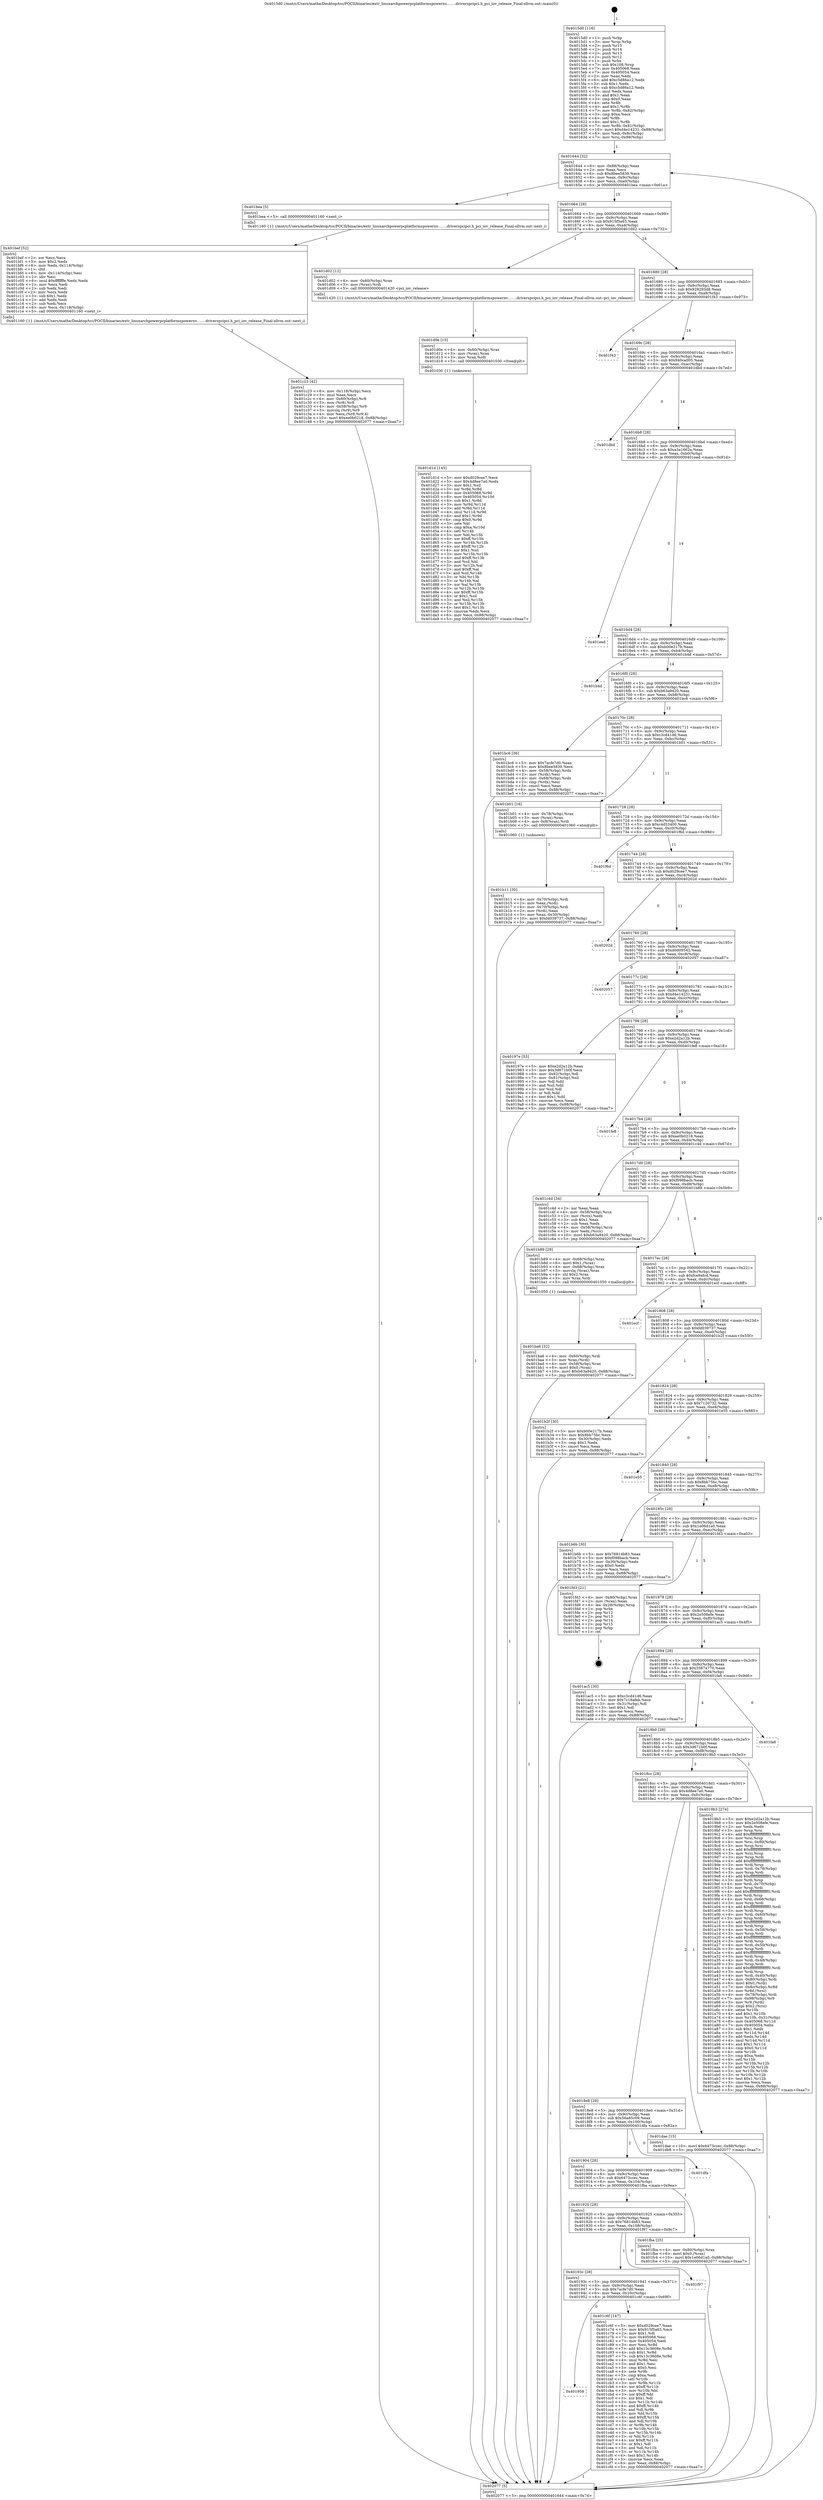 digraph "0x4015d0" {
  label = "0x4015d0 (/mnt/c/Users/mathe/Desktop/tcc/POCII/binaries/extr_linuxarchpowerpcplatformspowernv........driverspcipci.h_pci_iov_release_Final-ollvm.out::main(0))"
  labelloc = "t"
  node[shape=record]

  Entry [label="",width=0.3,height=0.3,shape=circle,fillcolor=black,style=filled]
  "0x401644" [label="{
     0x401644 [32]\l
     | [instrs]\l
     &nbsp;&nbsp;0x401644 \<+6\>: mov -0x88(%rbp),%eax\l
     &nbsp;&nbsp;0x40164a \<+2\>: mov %eax,%ecx\l
     &nbsp;&nbsp;0x40164c \<+6\>: sub $0x8bee5839,%ecx\l
     &nbsp;&nbsp;0x401652 \<+6\>: mov %eax,-0x9c(%rbp)\l
     &nbsp;&nbsp;0x401658 \<+6\>: mov %ecx,-0xa0(%rbp)\l
     &nbsp;&nbsp;0x40165e \<+6\>: je 0000000000401bea \<main+0x61a\>\l
  }"]
  "0x401bea" [label="{
     0x401bea [5]\l
     | [instrs]\l
     &nbsp;&nbsp;0x401bea \<+5\>: call 0000000000401160 \<next_i\>\l
     | [calls]\l
     &nbsp;&nbsp;0x401160 \{1\} (/mnt/c/Users/mathe/Desktop/tcc/POCII/binaries/extr_linuxarchpowerpcplatformspowernv........driverspcipci.h_pci_iov_release_Final-ollvm.out::next_i)\l
  }"]
  "0x401664" [label="{
     0x401664 [28]\l
     | [instrs]\l
     &nbsp;&nbsp;0x401664 \<+5\>: jmp 0000000000401669 \<main+0x99\>\l
     &nbsp;&nbsp;0x401669 \<+6\>: mov -0x9c(%rbp),%eax\l
     &nbsp;&nbsp;0x40166f \<+5\>: sub $0x915f5a63,%eax\l
     &nbsp;&nbsp;0x401674 \<+6\>: mov %eax,-0xa4(%rbp)\l
     &nbsp;&nbsp;0x40167a \<+6\>: je 0000000000401d02 \<main+0x732\>\l
  }"]
  Exit [label="",width=0.3,height=0.3,shape=circle,fillcolor=black,style=filled,peripheries=2]
  "0x401d02" [label="{
     0x401d02 [12]\l
     | [instrs]\l
     &nbsp;&nbsp;0x401d02 \<+4\>: mov -0x60(%rbp),%rax\l
     &nbsp;&nbsp;0x401d06 \<+3\>: mov (%rax),%rdi\l
     &nbsp;&nbsp;0x401d09 \<+5\>: call 0000000000401420 \<pci_iov_release\>\l
     | [calls]\l
     &nbsp;&nbsp;0x401420 \{1\} (/mnt/c/Users/mathe/Desktop/tcc/POCII/binaries/extr_linuxarchpowerpcplatformspowernv........driverspcipci.h_pci_iov_release_Final-ollvm.out::pci_iov_release)\l
  }"]
  "0x401680" [label="{
     0x401680 [28]\l
     | [instrs]\l
     &nbsp;&nbsp;0x401680 \<+5\>: jmp 0000000000401685 \<main+0xb5\>\l
     &nbsp;&nbsp;0x401685 \<+6\>: mov -0x9c(%rbp),%eax\l
     &nbsp;&nbsp;0x40168b \<+5\>: sub $0x928293d8,%eax\l
     &nbsp;&nbsp;0x401690 \<+6\>: mov %eax,-0xa8(%rbp)\l
     &nbsp;&nbsp;0x401696 \<+6\>: je 0000000000401f43 \<main+0x973\>\l
  }"]
  "0x401d1d" [label="{
     0x401d1d [145]\l
     | [instrs]\l
     &nbsp;&nbsp;0x401d1d \<+5\>: mov $0xd029cee7,%ecx\l
     &nbsp;&nbsp;0x401d22 \<+5\>: mov $0x4d8ee7a0,%edx\l
     &nbsp;&nbsp;0x401d27 \<+3\>: mov $0x1,%sil\l
     &nbsp;&nbsp;0x401d2a \<+3\>: xor %r8d,%r8d\l
     &nbsp;&nbsp;0x401d2d \<+8\>: mov 0x405068,%r9d\l
     &nbsp;&nbsp;0x401d35 \<+8\>: mov 0x405054,%r10d\l
     &nbsp;&nbsp;0x401d3d \<+4\>: sub $0x1,%r8d\l
     &nbsp;&nbsp;0x401d41 \<+3\>: mov %r9d,%r11d\l
     &nbsp;&nbsp;0x401d44 \<+3\>: add %r8d,%r11d\l
     &nbsp;&nbsp;0x401d47 \<+4\>: imul %r11d,%r9d\l
     &nbsp;&nbsp;0x401d4b \<+4\>: and $0x1,%r9d\l
     &nbsp;&nbsp;0x401d4f \<+4\>: cmp $0x0,%r9d\l
     &nbsp;&nbsp;0x401d53 \<+3\>: sete %bl\l
     &nbsp;&nbsp;0x401d56 \<+4\>: cmp $0xa,%r10d\l
     &nbsp;&nbsp;0x401d5a \<+4\>: setl %r14b\l
     &nbsp;&nbsp;0x401d5e \<+3\>: mov %bl,%r15b\l
     &nbsp;&nbsp;0x401d61 \<+4\>: xor $0xff,%r15b\l
     &nbsp;&nbsp;0x401d65 \<+3\>: mov %r14b,%r12b\l
     &nbsp;&nbsp;0x401d68 \<+4\>: xor $0xff,%r12b\l
     &nbsp;&nbsp;0x401d6c \<+4\>: xor $0x1,%sil\l
     &nbsp;&nbsp;0x401d70 \<+3\>: mov %r15b,%r13b\l
     &nbsp;&nbsp;0x401d73 \<+4\>: and $0xff,%r13b\l
     &nbsp;&nbsp;0x401d77 \<+3\>: and %sil,%bl\l
     &nbsp;&nbsp;0x401d7a \<+3\>: mov %r12b,%al\l
     &nbsp;&nbsp;0x401d7d \<+2\>: and $0xff,%al\l
     &nbsp;&nbsp;0x401d7f \<+3\>: and %sil,%r14b\l
     &nbsp;&nbsp;0x401d82 \<+3\>: or %bl,%r13b\l
     &nbsp;&nbsp;0x401d85 \<+3\>: or %r14b,%al\l
     &nbsp;&nbsp;0x401d88 \<+3\>: xor %al,%r13b\l
     &nbsp;&nbsp;0x401d8b \<+3\>: or %r12b,%r15b\l
     &nbsp;&nbsp;0x401d8e \<+4\>: xor $0xff,%r15b\l
     &nbsp;&nbsp;0x401d92 \<+4\>: or $0x1,%sil\l
     &nbsp;&nbsp;0x401d96 \<+3\>: and %sil,%r15b\l
     &nbsp;&nbsp;0x401d99 \<+3\>: or %r15b,%r13b\l
     &nbsp;&nbsp;0x401d9c \<+4\>: test $0x1,%r13b\l
     &nbsp;&nbsp;0x401da0 \<+3\>: cmovne %edx,%ecx\l
     &nbsp;&nbsp;0x401da3 \<+6\>: mov %ecx,-0x88(%rbp)\l
     &nbsp;&nbsp;0x401da9 \<+5\>: jmp 0000000000402077 \<main+0xaa7\>\l
  }"]
  "0x401f43" [label="{
     0x401f43\l
  }", style=dashed]
  "0x40169c" [label="{
     0x40169c [28]\l
     | [instrs]\l
     &nbsp;&nbsp;0x40169c \<+5\>: jmp 00000000004016a1 \<main+0xd1\>\l
     &nbsp;&nbsp;0x4016a1 \<+6\>: mov -0x9c(%rbp),%eax\l
     &nbsp;&nbsp;0x4016a7 \<+5\>: sub $0x940ca005,%eax\l
     &nbsp;&nbsp;0x4016ac \<+6\>: mov %eax,-0xac(%rbp)\l
     &nbsp;&nbsp;0x4016b2 \<+6\>: je 0000000000401dbd \<main+0x7ed\>\l
  }"]
  "0x401d0e" [label="{
     0x401d0e [15]\l
     | [instrs]\l
     &nbsp;&nbsp;0x401d0e \<+4\>: mov -0x60(%rbp),%rax\l
     &nbsp;&nbsp;0x401d12 \<+3\>: mov (%rax),%rax\l
     &nbsp;&nbsp;0x401d15 \<+3\>: mov %rax,%rdi\l
     &nbsp;&nbsp;0x401d18 \<+5\>: call 0000000000401030 \<free@plt\>\l
     | [calls]\l
     &nbsp;&nbsp;0x401030 \{1\} (unknown)\l
  }"]
  "0x401dbd" [label="{
     0x401dbd\l
  }", style=dashed]
  "0x4016b8" [label="{
     0x4016b8 [28]\l
     | [instrs]\l
     &nbsp;&nbsp;0x4016b8 \<+5\>: jmp 00000000004016bd \<main+0xed\>\l
     &nbsp;&nbsp;0x4016bd \<+6\>: mov -0x9c(%rbp),%eax\l
     &nbsp;&nbsp;0x4016c3 \<+5\>: sub $0xa3a1662a,%eax\l
     &nbsp;&nbsp;0x4016c8 \<+6\>: mov %eax,-0xb0(%rbp)\l
     &nbsp;&nbsp;0x4016ce \<+6\>: je 0000000000401eed \<main+0x91d\>\l
  }"]
  "0x401958" [label="{
     0x401958\l
  }", style=dashed]
  "0x401eed" [label="{
     0x401eed\l
  }", style=dashed]
  "0x4016d4" [label="{
     0x4016d4 [28]\l
     | [instrs]\l
     &nbsp;&nbsp;0x4016d4 \<+5\>: jmp 00000000004016d9 \<main+0x109\>\l
     &nbsp;&nbsp;0x4016d9 \<+6\>: mov -0x9c(%rbp),%eax\l
     &nbsp;&nbsp;0x4016df \<+5\>: sub $0xb00e217b,%eax\l
     &nbsp;&nbsp;0x4016e4 \<+6\>: mov %eax,-0xb4(%rbp)\l
     &nbsp;&nbsp;0x4016ea \<+6\>: je 0000000000401b4d \<main+0x57d\>\l
  }"]
  "0x401c6f" [label="{
     0x401c6f [147]\l
     | [instrs]\l
     &nbsp;&nbsp;0x401c6f \<+5\>: mov $0xd029cee7,%eax\l
     &nbsp;&nbsp;0x401c74 \<+5\>: mov $0x915f5a63,%ecx\l
     &nbsp;&nbsp;0x401c79 \<+2\>: mov $0x1,%dl\l
     &nbsp;&nbsp;0x401c7b \<+7\>: mov 0x405068,%esi\l
     &nbsp;&nbsp;0x401c82 \<+7\>: mov 0x405054,%edi\l
     &nbsp;&nbsp;0x401c89 \<+3\>: mov %esi,%r8d\l
     &nbsp;&nbsp;0x401c8c \<+7\>: add $0x13c3608e,%r8d\l
     &nbsp;&nbsp;0x401c93 \<+4\>: sub $0x1,%r8d\l
     &nbsp;&nbsp;0x401c97 \<+7\>: sub $0x13c3608e,%r8d\l
     &nbsp;&nbsp;0x401c9e \<+4\>: imul %r8d,%esi\l
     &nbsp;&nbsp;0x401ca2 \<+3\>: and $0x1,%esi\l
     &nbsp;&nbsp;0x401ca5 \<+3\>: cmp $0x0,%esi\l
     &nbsp;&nbsp;0x401ca8 \<+4\>: sete %r9b\l
     &nbsp;&nbsp;0x401cac \<+3\>: cmp $0xa,%edi\l
     &nbsp;&nbsp;0x401caf \<+4\>: setl %r10b\l
     &nbsp;&nbsp;0x401cb3 \<+3\>: mov %r9b,%r11b\l
     &nbsp;&nbsp;0x401cb6 \<+4\>: xor $0xff,%r11b\l
     &nbsp;&nbsp;0x401cba \<+3\>: mov %r10b,%bl\l
     &nbsp;&nbsp;0x401cbd \<+3\>: xor $0xff,%bl\l
     &nbsp;&nbsp;0x401cc0 \<+3\>: xor $0x1,%dl\l
     &nbsp;&nbsp;0x401cc3 \<+3\>: mov %r11b,%r14b\l
     &nbsp;&nbsp;0x401cc6 \<+4\>: and $0xff,%r14b\l
     &nbsp;&nbsp;0x401cca \<+3\>: and %dl,%r9b\l
     &nbsp;&nbsp;0x401ccd \<+3\>: mov %bl,%r15b\l
     &nbsp;&nbsp;0x401cd0 \<+4\>: and $0xff,%r15b\l
     &nbsp;&nbsp;0x401cd4 \<+3\>: and %dl,%r10b\l
     &nbsp;&nbsp;0x401cd7 \<+3\>: or %r9b,%r14b\l
     &nbsp;&nbsp;0x401cda \<+3\>: or %r10b,%r15b\l
     &nbsp;&nbsp;0x401cdd \<+3\>: xor %r15b,%r14b\l
     &nbsp;&nbsp;0x401ce0 \<+3\>: or %bl,%r11b\l
     &nbsp;&nbsp;0x401ce3 \<+4\>: xor $0xff,%r11b\l
     &nbsp;&nbsp;0x401ce7 \<+3\>: or $0x1,%dl\l
     &nbsp;&nbsp;0x401cea \<+3\>: and %dl,%r11b\l
     &nbsp;&nbsp;0x401ced \<+3\>: or %r11b,%r14b\l
     &nbsp;&nbsp;0x401cf0 \<+4\>: test $0x1,%r14b\l
     &nbsp;&nbsp;0x401cf4 \<+3\>: cmovne %ecx,%eax\l
     &nbsp;&nbsp;0x401cf7 \<+6\>: mov %eax,-0x88(%rbp)\l
     &nbsp;&nbsp;0x401cfd \<+5\>: jmp 0000000000402077 \<main+0xaa7\>\l
  }"]
  "0x401b4d" [label="{
     0x401b4d\l
  }", style=dashed]
  "0x4016f0" [label="{
     0x4016f0 [28]\l
     | [instrs]\l
     &nbsp;&nbsp;0x4016f0 \<+5\>: jmp 00000000004016f5 \<main+0x125\>\l
     &nbsp;&nbsp;0x4016f5 \<+6\>: mov -0x9c(%rbp),%eax\l
     &nbsp;&nbsp;0x4016fb \<+5\>: sub $0xb63a9420,%eax\l
     &nbsp;&nbsp;0x401700 \<+6\>: mov %eax,-0xb8(%rbp)\l
     &nbsp;&nbsp;0x401706 \<+6\>: je 0000000000401bc6 \<main+0x5f6\>\l
  }"]
  "0x40193c" [label="{
     0x40193c [28]\l
     | [instrs]\l
     &nbsp;&nbsp;0x40193c \<+5\>: jmp 0000000000401941 \<main+0x371\>\l
     &nbsp;&nbsp;0x401941 \<+6\>: mov -0x9c(%rbp),%eax\l
     &nbsp;&nbsp;0x401947 \<+5\>: sub $0x7acfe7d0,%eax\l
     &nbsp;&nbsp;0x40194c \<+6\>: mov %eax,-0x10c(%rbp)\l
     &nbsp;&nbsp;0x401952 \<+6\>: je 0000000000401c6f \<main+0x69f\>\l
  }"]
  "0x401bc6" [label="{
     0x401bc6 [36]\l
     | [instrs]\l
     &nbsp;&nbsp;0x401bc6 \<+5\>: mov $0x7acfe7d0,%eax\l
     &nbsp;&nbsp;0x401bcb \<+5\>: mov $0x8bee5839,%ecx\l
     &nbsp;&nbsp;0x401bd0 \<+4\>: mov -0x58(%rbp),%rdx\l
     &nbsp;&nbsp;0x401bd4 \<+2\>: mov (%rdx),%esi\l
     &nbsp;&nbsp;0x401bd6 \<+4\>: mov -0x68(%rbp),%rdx\l
     &nbsp;&nbsp;0x401bda \<+2\>: cmp (%rdx),%esi\l
     &nbsp;&nbsp;0x401bdc \<+3\>: cmovl %ecx,%eax\l
     &nbsp;&nbsp;0x401bdf \<+6\>: mov %eax,-0x88(%rbp)\l
     &nbsp;&nbsp;0x401be5 \<+5\>: jmp 0000000000402077 \<main+0xaa7\>\l
  }"]
  "0x40170c" [label="{
     0x40170c [28]\l
     | [instrs]\l
     &nbsp;&nbsp;0x40170c \<+5\>: jmp 0000000000401711 \<main+0x141\>\l
     &nbsp;&nbsp;0x401711 \<+6\>: mov -0x9c(%rbp),%eax\l
     &nbsp;&nbsp;0x401717 \<+5\>: sub $0xc3cd41d6,%eax\l
     &nbsp;&nbsp;0x40171c \<+6\>: mov %eax,-0xbc(%rbp)\l
     &nbsp;&nbsp;0x401722 \<+6\>: je 0000000000401b01 \<main+0x531\>\l
  }"]
  "0x401f97" [label="{
     0x401f97\l
  }", style=dashed]
  "0x401b01" [label="{
     0x401b01 [16]\l
     | [instrs]\l
     &nbsp;&nbsp;0x401b01 \<+4\>: mov -0x78(%rbp),%rax\l
     &nbsp;&nbsp;0x401b05 \<+3\>: mov (%rax),%rax\l
     &nbsp;&nbsp;0x401b08 \<+4\>: mov 0x8(%rax),%rdi\l
     &nbsp;&nbsp;0x401b0c \<+5\>: call 0000000000401060 \<atoi@plt\>\l
     | [calls]\l
     &nbsp;&nbsp;0x401060 \{1\} (unknown)\l
  }"]
  "0x401728" [label="{
     0x401728 [28]\l
     | [instrs]\l
     &nbsp;&nbsp;0x401728 \<+5\>: jmp 000000000040172d \<main+0x15d\>\l
     &nbsp;&nbsp;0x40172d \<+6\>: mov -0x9c(%rbp),%eax\l
     &nbsp;&nbsp;0x401733 \<+5\>: sub $0xc4d53400,%eax\l
     &nbsp;&nbsp;0x401738 \<+6\>: mov %eax,-0xc0(%rbp)\l
     &nbsp;&nbsp;0x40173e \<+6\>: je 0000000000401f6d \<main+0x99d\>\l
  }"]
  "0x401920" [label="{
     0x401920 [28]\l
     | [instrs]\l
     &nbsp;&nbsp;0x401920 \<+5\>: jmp 0000000000401925 \<main+0x355\>\l
     &nbsp;&nbsp;0x401925 \<+6\>: mov -0x9c(%rbp),%eax\l
     &nbsp;&nbsp;0x40192b \<+5\>: sub $0x76814b83,%eax\l
     &nbsp;&nbsp;0x401930 \<+6\>: mov %eax,-0x108(%rbp)\l
     &nbsp;&nbsp;0x401936 \<+6\>: je 0000000000401f97 \<main+0x9c7\>\l
  }"]
  "0x401f6d" [label="{
     0x401f6d\l
  }", style=dashed]
  "0x401744" [label="{
     0x401744 [28]\l
     | [instrs]\l
     &nbsp;&nbsp;0x401744 \<+5\>: jmp 0000000000401749 \<main+0x179\>\l
     &nbsp;&nbsp;0x401749 \<+6\>: mov -0x9c(%rbp),%eax\l
     &nbsp;&nbsp;0x40174f \<+5\>: sub $0xd029cee7,%eax\l
     &nbsp;&nbsp;0x401754 \<+6\>: mov %eax,-0xc4(%rbp)\l
     &nbsp;&nbsp;0x40175a \<+6\>: je 000000000040202d \<main+0xa5d\>\l
  }"]
  "0x401fba" [label="{
     0x401fba [25]\l
     | [instrs]\l
     &nbsp;&nbsp;0x401fba \<+4\>: mov -0x80(%rbp),%rax\l
     &nbsp;&nbsp;0x401fbe \<+6\>: movl $0x0,(%rax)\l
     &nbsp;&nbsp;0x401fc4 \<+10\>: movl $0x1e06d1a0,-0x88(%rbp)\l
     &nbsp;&nbsp;0x401fce \<+5\>: jmp 0000000000402077 \<main+0xaa7\>\l
  }"]
  "0x40202d" [label="{
     0x40202d\l
  }", style=dashed]
  "0x401760" [label="{
     0x401760 [28]\l
     | [instrs]\l
     &nbsp;&nbsp;0x401760 \<+5\>: jmp 0000000000401765 \<main+0x195\>\l
     &nbsp;&nbsp;0x401765 \<+6\>: mov -0x9c(%rbp),%eax\l
     &nbsp;&nbsp;0x40176b \<+5\>: sub $0xd0d09542,%eax\l
     &nbsp;&nbsp;0x401770 \<+6\>: mov %eax,-0xc8(%rbp)\l
     &nbsp;&nbsp;0x401776 \<+6\>: je 0000000000402057 \<main+0xa87\>\l
  }"]
  "0x401904" [label="{
     0x401904 [28]\l
     | [instrs]\l
     &nbsp;&nbsp;0x401904 \<+5\>: jmp 0000000000401909 \<main+0x339\>\l
     &nbsp;&nbsp;0x401909 \<+6\>: mov -0x9c(%rbp),%eax\l
     &nbsp;&nbsp;0x40190f \<+5\>: sub $0x6473ccec,%eax\l
     &nbsp;&nbsp;0x401914 \<+6\>: mov %eax,-0x104(%rbp)\l
     &nbsp;&nbsp;0x40191a \<+6\>: je 0000000000401fba \<main+0x9ea\>\l
  }"]
  "0x402057" [label="{
     0x402057\l
  }", style=dashed]
  "0x40177c" [label="{
     0x40177c [28]\l
     | [instrs]\l
     &nbsp;&nbsp;0x40177c \<+5\>: jmp 0000000000401781 \<main+0x1b1\>\l
     &nbsp;&nbsp;0x401781 \<+6\>: mov -0x9c(%rbp),%eax\l
     &nbsp;&nbsp;0x401787 \<+5\>: sub $0xd4e14231,%eax\l
     &nbsp;&nbsp;0x40178c \<+6\>: mov %eax,-0xcc(%rbp)\l
     &nbsp;&nbsp;0x401792 \<+6\>: je 000000000040197e \<main+0x3ae\>\l
  }"]
  "0x401dfa" [label="{
     0x401dfa\l
  }", style=dashed]
  "0x40197e" [label="{
     0x40197e [53]\l
     | [instrs]\l
     &nbsp;&nbsp;0x40197e \<+5\>: mov $0xe2d2a12b,%eax\l
     &nbsp;&nbsp;0x401983 \<+5\>: mov $0x3d671b0f,%ecx\l
     &nbsp;&nbsp;0x401988 \<+6\>: mov -0x82(%rbp),%dl\l
     &nbsp;&nbsp;0x40198e \<+7\>: mov -0x81(%rbp),%sil\l
     &nbsp;&nbsp;0x401995 \<+3\>: mov %dl,%dil\l
     &nbsp;&nbsp;0x401998 \<+3\>: and %sil,%dil\l
     &nbsp;&nbsp;0x40199b \<+3\>: xor %sil,%dl\l
     &nbsp;&nbsp;0x40199e \<+3\>: or %dl,%dil\l
     &nbsp;&nbsp;0x4019a1 \<+4\>: test $0x1,%dil\l
     &nbsp;&nbsp;0x4019a5 \<+3\>: cmovne %ecx,%eax\l
     &nbsp;&nbsp;0x4019a8 \<+6\>: mov %eax,-0x88(%rbp)\l
     &nbsp;&nbsp;0x4019ae \<+5\>: jmp 0000000000402077 \<main+0xaa7\>\l
  }"]
  "0x401798" [label="{
     0x401798 [28]\l
     | [instrs]\l
     &nbsp;&nbsp;0x401798 \<+5\>: jmp 000000000040179d \<main+0x1cd\>\l
     &nbsp;&nbsp;0x40179d \<+6\>: mov -0x9c(%rbp),%eax\l
     &nbsp;&nbsp;0x4017a3 \<+5\>: sub $0xe2d2a12b,%eax\l
     &nbsp;&nbsp;0x4017a8 \<+6\>: mov %eax,-0xd0(%rbp)\l
     &nbsp;&nbsp;0x4017ae \<+6\>: je 0000000000401fe8 \<main+0xa18\>\l
  }"]
  "0x402077" [label="{
     0x402077 [5]\l
     | [instrs]\l
     &nbsp;&nbsp;0x402077 \<+5\>: jmp 0000000000401644 \<main+0x74\>\l
  }"]
  "0x4015d0" [label="{
     0x4015d0 [116]\l
     | [instrs]\l
     &nbsp;&nbsp;0x4015d0 \<+1\>: push %rbp\l
     &nbsp;&nbsp;0x4015d1 \<+3\>: mov %rsp,%rbp\l
     &nbsp;&nbsp;0x4015d4 \<+2\>: push %r15\l
     &nbsp;&nbsp;0x4015d6 \<+2\>: push %r14\l
     &nbsp;&nbsp;0x4015d8 \<+2\>: push %r13\l
     &nbsp;&nbsp;0x4015da \<+2\>: push %r12\l
     &nbsp;&nbsp;0x4015dc \<+1\>: push %rbx\l
     &nbsp;&nbsp;0x4015dd \<+7\>: sub $0x108,%rsp\l
     &nbsp;&nbsp;0x4015e4 \<+7\>: mov 0x405068,%eax\l
     &nbsp;&nbsp;0x4015eb \<+7\>: mov 0x405054,%ecx\l
     &nbsp;&nbsp;0x4015f2 \<+2\>: mov %eax,%edx\l
     &nbsp;&nbsp;0x4015f4 \<+6\>: add $0xc5d86a12,%edx\l
     &nbsp;&nbsp;0x4015fa \<+3\>: sub $0x1,%edx\l
     &nbsp;&nbsp;0x4015fd \<+6\>: sub $0xc5d86a12,%edx\l
     &nbsp;&nbsp;0x401603 \<+3\>: imul %edx,%eax\l
     &nbsp;&nbsp;0x401606 \<+3\>: and $0x1,%eax\l
     &nbsp;&nbsp;0x401609 \<+3\>: cmp $0x0,%eax\l
     &nbsp;&nbsp;0x40160c \<+4\>: sete %r8b\l
     &nbsp;&nbsp;0x401610 \<+4\>: and $0x1,%r8b\l
     &nbsp;&nbsp;0x401614 \<+7\>: mov %r8b,-0x82(%rbp)\l
     &nbsp;&nbsp;0x40161b \<+3\>: cmp $0xa,%ecx\l
     &nbsp;&nbsp;0x40161e \<+4\>: setl %r8b\l
     &nbsp;&nbsp;0x401622 \<+4\>: and $0x1,%r8b\l
     &nbsp;&nbsp;0x401626 \<+7\>: mov %r8b,-0x81(%rbp)\l
     &nbsp;&nbsp;0x40162d \<+10\>: movl $0xd4e14231,-0x88(%rbp)\l
     &nbsp;&nbsp;0x401637 \<+6\>: mov %edi,-0x8c(%rbp)\l
     &nbsp;&nbsp;0x40163d \<+7\>: mov %rsi,-0x98(%rbp)\l
  }"]
  "0x4018e8" [label="{
     0x4018e8 [28]\l
     | [instrs]\l
     &nbsp;&nbsp;0x4018e8 \<+5\>: jmp 00000000004018ed \<main+0x31d\>\l
     &nbsp;&nbsp;0x4018ed \<+6\>: mov -0x9c(%rbp),%eax\l
     &nbsp;&nbsp;0x4018f3 \<+5\>: sub $0x56a85c09,%eax\l
     &nbsp;&nbsp;0x4018f8 \<+6\>: mov %eax,-0x100(%rbp)\l
     &nbsp;&nbsp;0x4018fe \<+6\>: je 0000000000401dfa \<main+0x82a\>\l
  }"]
  "0x401fe8" [label="{
     0x401fe8\l
  }", style=dashed]
  "0x4017b4" [label="{
     0x4017b4 [28]\l
     | [instrs]\l
     &nbsp;&nbsp;0x4017b4 \<+5\>: jmp 00000000004017b9 \<main+0x1e9\>\l
     &nbsp;&nbsp;0x4017b9 \<+6\>: mov -0x9c(%rbp),%eax\l
     &nbsp;&nbsp;0x4017bf \<+5\>: sub $0xee0b0218,%eax\l
     &nbsp;&nbsp;0x4017c4 \<+6\>: mov %eax,-0xd4(%rbp)\l
     &nbsp;&nbsp;0x4017ca \<+6\>: je 0000000000401c4d \<main+0x67d\>\l
  }"]
  "0x401dae" [label="{
     0x401dae [15]\l
     | [instrs]\l
     &nbsp;&nbsp;0x401dae \<+10\>: movl $0x6473ccec,-0x88(%rbp)\l
     &nbsp;&nbsp;0x401db8 \<+5\>: jmp 0000000000402077 \<main+0xaa7\>\l
  }"]
  "0x401c4d" [label="{
     0x401c4d [34]\l
     | [instrs]\l
     &nbsp;&nbsp;0x401c4d \<+2\>: xor %eax,%eax\l
     &nbsp;&nbsp;0x401c4f \<+4\>: mov -0x58(%rbp),%rcx\l
     &nbsp;&nbsp;0x401c53 \<+2\>: mov (%rcx),%edx\l
     &nbsp;&nbsp;0x401c55 \<+3\>: sub $0x1,%eax\l
     &nbsp;&nbsp;0x401c58 \<+2\>: sub %eax,%edx\l
     &nbsp;&nbsp;0x401c5a \<+4\>: mov -0x58(%rbp),%rcx\l
     &nbsp;&nbsp;0x401c5e \<+2\>: mov %edx,(%rcx)\l
     &nbsp;&nbsp;0x401c60 \<+10\>: movl $0xb63a9420,-0x88(%rbp)\l
     &nbsp;&nbsp;0x401c6a \<+5\>: jmp 0000000000402077 \<main+0xaa7\>\l
  }"]
  "0x4017d0" [label="{
     0x4017d0 [28]\l
     | [instrs]\l
     &nbsp;&nbsp;0x4017d0 \<+5\>: jmp 00000000004017d5 \<main+0x205\>\l
     &nbsp;&nbsp;0x4017d5 \<+6\>: mov -0x9c(%rbp),%eax\l
     &nbsp;&nbsp;0x4017db \<+5\>: sub $0xf098bacb,%eax\l
     &nbsp;&nbsp;0x4017e0 \<+6\>: mov %eax,-0xd8(%rbp)\l
     &nbsp;&nbsp;0x4017e6 \<+6\>: je 0000000000401b89 \<main+0x5b9\>\l
  }"]
  "0x401c23" [label="{
     0x401c23 [42]\l
     | [instrs]\l
     &nbsp;&nbsp;0x401c23 \<+6\>: mov -0x118(%rbp),%ecx\l
     &nbsp;&nbsp;0x401c29 \<+3\>: imul %eax,%ecx\l
     &nbsp;&nbsp;0x401c2c \<+4\>: mov -0x60(%rbp),%r8\l
     &nbsp;&nbsp;0x401c30 \<+3\>: mov (%r8),%r8\l
     &nbsp;&nbsp;0x401c33 \<+4\>: mov -0x58(%rbp),%r9\l
     &nbsp;&nbsp;0x401c37 \<+3\>: movslq (%r9),%r9\l
     &nbsp;&nbsp;0x401c3a \<+4\>: mov %ecx,(%r8,%r9,4)\l
     &nbsp;&nbsp;0x401c3e \<+10\>: movl $0xee0b0218,-0x88(%rbp)\l
     &nbsp;&nbsp;0x401c48 \<+5\>: jmp 0000000000402077 \<main+0xaa7\>\l
  }"]
  "0x401b89" [label="{
     0x401b89 [29]\l
     | [instrs]\l
     &nbsp;&nbsp;0x401b89 \<+4\>: mov -0x68(%rbp),%rax\l
     &nbsp;&nbsp;0x401b8d \<+6\>: movl $0x1,(%rax)\l
     &nbsp;&nbsp;0x401b93 \<+4\>: mov -0x68(%rbp),%rax\l
     &nbsp;&nbsp;0x401b97 \<+3\>: movslq (%rax),%rax\l
     &nbsp;&nbsp;0x401b9a \<+4\>: shl $0x2,%rax\l
     &nbsp;&nbsp;0x401b9e \<+3\>: mov %rax,%rdi\l
     &nbsp;&nbsp;0x401ba1 \<+5\>: call 0000000000401050 \<malloc@plt\>\l
     | [calls]\l
     &nbsp;&nbsp;0x401050 \{1\} (unknown)\l
  }"]
  "0x4017ec" [label="{
     0x4017ec [28]\l
     | [instrs]\l
     &nbsp;&nbsp;0x4017ec \<+5\>: jmp 00000000004017f1 \<main+0x221\>\l
     &nbsp;&nbsp;0x4017f1 \<+6\>: mov -0x9c(%rbp),%eax\l
     &nbsp;&nbsp;0x4017f7 \<+5\>: sub $0xfce9afcd,%eax\l
     &nbsp;&nbsp;0x4017fc \<+6\>: mov %eax,-0xdc(%rbp)\l
     &nbsp;&nbsp;0x401802 \<+6\>: je 0000000000401ecf \<main+0x8ff\>\l
  }"]
  "0x401bef" [label="{
     0x401bef [52]\l
     | [instrs]\l
     &nbsp;&nbsp;0x401bef \<+2\>: xor %ecx,%ecx\l
     &nbsp;&nbsp;0x401bf1 \<+5\>: mov $0x2,%edx\l
     &nbsp;&nbsp;0x401bf6 \<+6\>: mov %edx,-0x114(%rbp)\l
     &nbsp;&nbsp;0x401bfc \<+1\>: cltd\l
     &nbsp;&nbsp;0x401bfd \<+6\>: mov -0x114(%rbp),%esi\l
     &nbsp;&nbsp;0x401c03 \<+2\>: idiv %esi\l
     &nbsp;&nbsp;0x401c05 \<+6\>: imul $0xfffffffe,%edx,%edx\l
     &nbsp;&nbsp;0x401c0b \<+2\>: mov %ecx,%edi\l
     &nbsp;&nbsp;0x401c0d \<+2\>: sub %edx,%edi\l
     &nbsp;&nbsp;0x401c0f \<+2\>: mov %ecx,%edx\l
     &nbsp;&nbsp;0x401c11 \<+3\>: sub $0x1,%edx\l
     &nbsp;&nbsp;0x401c14 \<+2\>: add %edx,%edi\l
     &nbsp;&nbsp;0x401c16 \<+2\>: sub %edi,%ecx\l
     &nbsp;&nbsp;0x401c18 \<+6\>: mov %ecx,-0x118(%rbp)\l
     &nbsp;&nbsp;0x401c1e \<+5\>: call 0000000000401160 \<next_i\>\l
     | [calls]\l
     &nbsp;&nbsp;0x401160 \{1\} (/mnt/c/Users/mathe/Desktop/tcc/POCII/binaries/extr_linuxarchpowerpcplatformspowernv........driverspcipci.h_pci_iov_release_Final-ollvm.out::next_i)\l
  }"]
  "0x401ecf" [label="{
     0x401ecf\l
  }", style=dashed]
  "0x401808" [label="{
     0x401808 [28]\l
     | [instrs]\l
     &nbsp;&nbsp;0x401808 \<+5\>: jmp 000000000040180d \<main+0x23d\>\l
     &nbsp;&nbsp;0x40180d \<+6\>: mov -0x9c(%rbp),%eax\l
     &nbsp;&nbsp;0x401813 \<+5\>: sub $0xfd039737,%eax\l
     &nbsp;&nbsp;0x401818 \<+6\>: mov %eax,-0xe0(%rbp)\l
     &nbsp;&nbsp;0x40181e \<+6\>: je 0000000000401b2f \<main+0x55f\>\l
  }"]
  "0x401ba6" [label="{
     0x401ba6 [32]\l
     | [instrs]\l
     &nbsp;&nbsp;0x401ba6 \<+4\>: mov -0x60(%rbp),%rdi\l
     &nbsp;&nbsp;0x401baa \<+3\>: mov %rax,(%rdi)\l
     &nbsp;&nbsp;0x401bad \<+4\>: mov -0x58(%rbp),%rax\l
     &nbsp;&nbsp;0x401bb1 \<+6\>: movl $0x0,(%rax)\l
     &nbsp;&nbsp;0x401bb7 \<+10\>: movl $0xb63a9420,-0x88(%rbp)\l
     &nbsp;&nbsp;0x401bc1 \<+5\>: jmp 0000000000402077 \<main+0xaa7\>\l
  }"]
  "0x401b2f" [label="{
     0x401b2f [30]\l
     | [instrs]\l
     &nbsp;&nbsp;0x401b2f \<+5\>: mov $0xb00e217b,%eax\l
     &nbsp;&nbsp;0x401b34 \<+5\>: mov $0x8bb75bc,%ecx\l
     &nbsp;&nbsp;0x401b39 \<+3\>: mov -0x30(%rbp),%edx\l
     &nbsp;&nbsp;0x401b3c \<+3\>: cmp $0x1,%edx\l
     &nbsp;&nbsp;0x401b3f \<+3\>: cmovl %ecx,%eax\l
     &nbsp;&nbsp;0x401b42 \<+6\>: mov %eax,-0x88(%rbp)\l
     &nbsp;&nbsp;0x401b48 \<+5\>: jmp 0000000000402077 \<main+0xaa7\>\l
  }"]
  "0x401824" [label="{
     0x401824 [28]\l
     | [instrs]\l
     &nbsp;&nbsp;0x401824 \<+5\>: jmp 0000000000401829 \<main+0x259\>\l
     &nbsp;&nbsp;0x401829 \<+6\>: mov -0x9c(%rbp),%eax\l
     &nbsp;&nbsp;0x40182f \<+5\>: sub $0x7120732,%eax\l
     &nbsp;&nbsp;0x401834 \<+6\>: mov %eax,-0xe4(%rbp)\l
     &nbsp;&nbsp;0x40183a \<+6\>: je 0000000000401e55 \<main+0x885\>\l
  }"]
  "0x401b11" [label="{
     0x401b11 [30]\l
     | [instrs]\l
     &nbsp;&nbsp;0x401b11 \<+4\>: mov -0x70(%rbp),%rdi\l
     &nbsp;&nbsp;0x401b15 \<+2\>: mov %eax,(%rdi)\l
     &nbsp;&nbsp;0x401b17 \<+4\>: mov -0x70(%rbp),%rdi\l
     &nbsp;&nbsp;0x401b1b \<+2\>: mov (%rdi),%eax\l
     &nbsp;&nbsp;0x401b1d \<+3\>: mov %eax,-0x30(%rbp)\l
     &nbsp;&nbsp;0x401b20 \<+10\>: movl $0xfd039737,-0x88(%rbp)\l
     &nbsp;&nbsp;0x401b2a \<+5\>: jmp 0000000000402077 \<main+0xaa7\>\l
  }"]
  "0x401e55" [label="{
     0x401e55\l
  }", style=dashed]
  "0x401840" [label="{
     0x401840 [28]\l
     | [instrs]\l
     &nbsp;&nbsp;0x401840 \<+5\>: jmp 0000000000401845 \<main+0x275\>\l
     &nbsp;&nbsp;0x401845 \<+6\>: mov -0x9c(%rbp),%eax\l
     &nbsp;&nbsp;0x40184b \<+5\>: sub $0x8bb75bc,%eax\l
     &nbsp;&nbsp;0x401850 \<+6\>: mov %eax,-0xe8(%rbp)\l
     &nbsp;&nbsp;0x401856 \<+6\>: je 0000000000401b6b \<main+0x59b\>\l
  }"]
  "0x4018cc" [label="{
     0x4018cc [28]\l
     | [instrs]\l
     &nbsp;&nbsp;0x4018cc \<+5\>: jmp 00000000004018d1 \<main+0x301\>\l
     &nbsp;&nbsp;0x4018d1 \<+6\>: mov -0x9c(%rbp),%eax\l
     &nbsp;&nbsp;0x4018d7 \<+5\>: sub $0x4d8ee7a0,%eax\l
     &nbsp;&nbsp;0x4018dc \<+6\>: mov %eax,-0xfc(%rbp)\l
     &nbsp;&nbsp;0x4018e2 \<+6\>: je 0000000000401dae \<main+0x7de\>\l
  }"]
  "0x401b6b" [label="{
     0x401b6b [30]\l
     | [instrs]\l
     &nbsp;&nbsp;0x401b6b \<+5\>: mov $0x76814b83,%eax\l
     &nbsp;&nbsp;0x401b70 \<+5\>: mov $0xf098bacb,%ecx\l
     &nbsp;&nbsp;0x401b75 \<+3\>: mov -0x30(%rbp),%edx\l
     &nbsp;&nbsp;0x401b78 \<+3\>: cmp $0x0,%edx\l
     &nbsp;&nbsp;0x401b7b \<+3\>: cmove %ecx,%eax\l
     &nbsp;&nbsp;0x401b7e \<+6\>: mov %eax,-0x88(%rbp)\l
     &nbsp;&nbsp;0x401b84 \<+5\>: jmp 0000000000402077 \<main+0xaa7\>\l
  }"]
  "0x40185c" [label="{
     0x40185c [28]\l
     | [instrs]\l
     &nbsp;&nbsp;0x40185c \<+5\>: jmp 0000000000401861 \<main+0x291\>\l
     &nbsp;&nbsp;0x401861 \<+6\>: mov -0x9c(%rbp),%eax\l
     &nbsp;&nbsp;0x401867 \<+5\>: sub $0x1e06d1a0,%eax\l
     &nbsp;&nbsp;0x40186c \<+6\>: mov %eax,-0xec(%rbp)\l
     &nbsp;&nbsp;0x401872 \<+6\>: je 0000000000401fd3 \<main+0xa03\>\l
  }"]
  "0x4019b3" [label="{
     0x4019b3 [274]\l
     | [instrs]\l
     &nbsp;&nbsp;0x4019b3 \<+5\>: mov $0xe2d2a12b,%eax\l
     &nbsp;&nbsp;0x4019b8 \<+5\>: mov $0x2e508efe,%ecx\l
     &nbsp;&nbsp;0x4019bd \<+2\>: xor %edx,%edx\l
     &nbsp;&nbsp;0x4019bf \<+3\>: mov %rsp,%rsi\l
     &nbsp;&nbsp;0x4019c2 \<+4\>: add $0xfffffffffffffff0,%rsi\l
     &nbsp;&nbsp;0x4019c6 \<+3\>: mov %rsi,%rsp\l
     &nbsp;&nbsp;0x4019c9 \<+4\>: mov %rsi,-0x80(%rbp)\l
     &nbsp;&nbsp;0x4019cd \<+3\>: mov %rsp,%rsi\l
     &nbsp;&nbsp;0x4019d0 \<+4\>: add $0xfffffffffffffff0,%rsi\l
     &nbsp;&nbsp;0x4019d4 \<+3\>: mov %rsi,%rsp\l
     &nbsp;&nbsp;0x4019d7 \<+3\>: mov %rsp,%rdi\l
     &nbsp;&nbsp;0x4019da \<+4\>: add $0xfffffffffffffff0,%rdi\l
     &nbsp;&nbsp;0x4019de \<+3\>: mov %rdi,%rsp\l
     &nbsp;&nbsp;0x4019e1 \<+4\>: mov %rdi,-0x78(%rbp)\l
     &nbsp;&nbsp;0x4019e5 \<+3\>: mov %rsp,%rdi\l
     &nbsp;&nbsp;0x4019e8 \<+4\>: add $0xfffffffffffffff0,%rdi\l
     &nbsp;&nbsp;0x4019ec \<+3\>: mov %rdi,%rsp\l
     &nbsp;&nbsp;0x4019ef \<+4\>: mov %rdi,-0x70(%rbp)\l
     &nbsp;&nbsp;0x4019f3 \<+3\>: mov %rsp,%rdi\l
     &nbsp;&nbsp;0x4019f6 \<+4\>: add $0xfffffffffffffff0,%rdi\l
     &nbsp;&nbsp;0x4019fa \<+3\>: mov %rdi,%rsp\l
     &nbsp;&nbsp;0x4019fd \<+4\>: mov %rdi,-0x68(%rbp)\l
     &nbsp;&nbsp;0x401a01 \<+3\>: mov %rsp,%rdi\l
     &nbsp;&nbsp;0x401a04 \<+4\>: add $0xfffffffffffffff0,%rdi\l
     &nbsp;&nbsp;0x401a08 \<+3\>: mov %rdi,%rsp\l
     &nbsp;&nbsp;0x401a0b \<+4\>: mov %rdi,-0x60(%rbp)\l
     &nbsp;&nbsp;0x401a0f \<+3\>: mov %rsp,%rdi\l
     &nbsp;&nbsp;0x401a12 \<+4\>: add $0xfffffffffffffff0,%rdi\l
     &nbsp;&nbsp;0x401a16 \<+3\>: mov %rdi,%rsp\l
     &nbsp;&nbsp;0x401a19 \<+4\>: mov %rdi,-0x58(%rbp)\l
     &nbsp;&nbsp;0x401a1d \<+3\>: mov %rsp,%rdi\l
     &nbsp;&nbsp;0x401a20 \<+4\>: add $0xfffffffffffffff0,%rdi\l
     &nbsp;&nbsp;0x401a24 \<+3\>: mov %rdi,%rsp\l
     &nbsp;&nbsp;0x401a27 \<+4\>: mov %rdi,-0x50(%rbp)\l
     &nbsp;&nbsp;0x401a2b \<+3\>: mov %rsp,%rdi\l
     &nbsp;&nbsp;0x401a2e \<+4\>: add $0xfffffffffffffff0,%rdi\l
     &nbsp;&nbsp;0x401a32 \<+3\>: mov %rdi,%rsp\l
     &nbsp;&nbsp;0x401a35 \<+4\>: mov %rdi,-0x48(%rbp)\l
     &nbsp;&nbsp;0x401a39 \<+3\>: mov %rsp,%rdi\l
     &nbsp;&nbsp;0x401a3c \<+4\>: add $0xfffffffffffffff0,%rdi\l
     &nbsp;&nbsp;0x401a40 \<+3\>: mov %rdi,%rsp\l
     &nbsp;&nbsp;0x401a43 \<+4\>: mov %rdi,-0x40(%rbp)\l
     &nbsp;&nbsp;0x401a47 \<+4\>: mov -0x80(%rbp),%rdi\l
     &nbsp;&nbsp;0x401a4b \<+6\>: movl $0x0,(%rdi)\l
     &nbsp;&nbsp;0x401a51 \<+7\>: mov -0x8c(%rbp),%r8d\l
     &nbsp;&nbsp;0x401a58 \<+3\>: mov %r8d,(%rsi)\l
     &nbsp;&nbsp;0x401a5b \<+4\>: mov -0x78(%rbp),%rdi\l
     &nbsp;&nbsp;0x401a5f \<+7\>: mov -0x98(%rbp),%r9\l
     &nbsp;&nbsp;0x401a66 \<+3\>: mov %r9,(%rdi)\l
     &nbsp;&nbsp;0x401a69 \<+3\>: cmpl $0x2,(%rsi)\l
     &nbsp;&nbsp;0x401a6c \<+4\>: setne %r10b\l
     &nbsp;&nbsp;0x401a70 \<+4\>: and $0x1,%r10b\l
     &nbsp;&nbsp;0x401a74 \<+4\>: mov %r10b,-0x31(%rbp)\l
     &nbsp;&nbsp;0x401a78 \<+8\>: mov 0x405068,%r11d\l
     &nbsp;&nbsp;0x401a80 \<+7\>: mov 0x405054,%ebx\l
     &nbsp;&nbsp;0x401a87 \<+3\>: sub $0x1,%edx\l
     &nbsp;&nbsp;0x401a8a \<+3\>: mov %r11d,%r14d\l
     &nbsp;&nbsp;0x401a8d \<+3\>: add %edx,%r14d\l
     &nbsp;&nbsp;0x401a90 \<+4\>: imul %r14d,%r11d\l
     &nbsp;&nbsp;0x401a94 \<+4\>: and $0x1,%r11d\l
     &nbsp;&nbsp;0x401a98 \<+4\>: cmp $0x0,%r11d\l
     &nbsp;&nbsp;0x401a9c \<+4\>: sete %r10b\l
     &nbsp;&nbsp;0x401aa0 \<+3\>: cmp $0xa,%ebx\l
     &nbsp;&nbsp;0x401aa3 \<+4\>: setl %r15b\l
     &nbsp;&nbsp;0x401aa7 \<+3\>: mov %r10b,%r12b\l
     &nbsp;&nbsp;0x401aaa \<+3\>: and %r15b,%r12b\l
     &nbsp;&nbsp;0x401aad \<+3\>: xor %r15b,%r10b\l
     &nbsp;&nbsp;0x401ab0 \<+3\>: or %r10b,%r12b\l
     &nbsp;&nbsp;0x401ab3 \<+4\>: test $0x1,%r12b\l
     &nbsp;&nbsp;0x401ab7 \<+3\>: cmovne %ecx,%eax\l
     &nbsp;&nbsp;0x401aba \<+6\>: mov %eax,-0x88(%rbp)\l
     &nbsp;&nbsp;0x401ac0 \<+5\>: jmp 0000000000402077 \<main+0xaa7\>\l
  }"]
  "0x401fd3" [label="{
     0x401fd3 [21]\l
     | [instrs]\l
     &nbsp;&nbsp;0x401fd3 \<+4\>: mov -0x80(%rbp),%rax\l
     &nbsp;&nbsp;0x401fd7 \<+2\>: mov (%rax),%eax\l
     &nbsp;&nbsp;0x401fd9 \<+4\>: lea -0x28(%rbp),%rsp\l
     &nbsp;&nbsp;0x401fdd \<+1\>: pop %rbx\l
     &nbsp;&nbsp;0x401fde \<+2\>: pop %r12\l
     &nbsp;&nbsp;0x401fe0 \<+2\>: pop %r13\l
     &nbsp;&nbsp;0x401fe2 \<+2\>: pop %r14\l
     &nbsp;&nbsp;0x401fe4 \<+2\>: pop %r15\l
     &nbsp;&nbsp;0x401fe6 \<+1\>: pop %rbp\l
     &nbsp;&nbsp;0x401fe7 \<+1\>: ret\l
  }"]
  "0x401878" [label="{
     0x401878 [28]\l
     | [instrs]\l
     &nbsp;&nbsp;0x401878 \<+5\>: jmp 000000000040187d \<main+0x2ad\>\l
     &nbsp;&nbsp;0x40187d \<+6\>: mov -0x9c(%rbp),%eax\l
     &nbsp;&nbsp;0x401883 \<+5\>: sub $0x2e508efe,%eax\l
     &nbsp;&nbsp;0x401888 \<+6\>: mov %eax,-0xf0(%rbp)\l
     &nbsp;&nbsp;0x40188e \<+6\>: je 0000000000401ac5 \<main+0x4f5\>\l
  }"]
  "0x4018b0" [label="{
     0x4018b0 [28]\l
     | [instrs]\l
     &nbsp;&nbsp;0x4018b0 \<+5\>: jmp 00000000004018b5 \<main+0x2e5\>\l
     &nbsp;&nbsp;0x4018b5 \<+6\>: mov -0x9c(%rbp),%eax\l
     &nbsp;&nbsp;0x4018bb \<+5\>: sub $0x3d671b0f,%eax\l
     &nbsp;&nbsp;0x4018c0 \<+6\>: mov %eax,-0xf8(%rbp)\l
     &nbsp;&nbsp;0x4018c6 \<+6\>: je 00000000004019b3 \<main+0x3e3\>\l
  }"]
  "0x401ac5" [label="{
     0x401ac5 [30]\l
     | [instrs]\l
     &nbsp;&nbsp;0x401ac5 \<+5\>: mov $0xc3cd41d6,%eax\l
     &nbsp;&nbsp;0x401aca \<+5\>: mov $0x7c18afeb,%ecx\l
     &nbsp;&nbsp;0x401acf \<+3\>: mov -0x31(%rbp),%dl\l
     &nbsp;&nbsp;0x401ad2 \<+3\>: test $0x1,%dl\l
     &nbsp;&nbsp;0x401ad5 \<+3\>: cmovne %ecx,%eax\l
     &nbsp;&nbsp;0x401ad8 \<+6\>: mov %eax,-0x88(%rbp)\l
     &nbsp;&nbsp;0x401ade \<+5\>: jmp 0000000000402077 \<main+0xaa7\>\l
  }"]
  "0x401894" [label="{
     0x401894 [28]\l
     | [instrs]\l
     &nbsp;&nbsp;0x401894 \<+5\>: jmp 0000000000401899 \<main+0x2c9\>\l
     &nbsp;&nbsp;0x401899 \<+6\>: mov -0x9c(%rbp),%eax\l
     &nbsp;&nbsp;0x40189f \<+5\>: sub $0x3387a770,%eax\l
     &nbsp;&nbsp;0x4018a4 \<+6\>: mov %eax,-0xf4(%rbp)\l
     &nbsp;&nbsp;0x4018aa \<+6\>: je 0000000000401fa6 \<main+0x9d6\>\l
  }"]
  "0x401fa6" [label="{
     0x401fa6\l
  }", style=dashed]
  Entry -> "0x4015d0" [label=" 1"]
  "0x401644" -> "0x401bea" [label=" 1"]
  "0x401644" -> "0x401664" [label=" 15"]
  "0x401fd3" -> Exit [label=" 1"]
  "0x401664" -> "0x401d02" [label=" 1"]
  "0x401664" -> "0x401680" [label=" 14"]
  "0x401fba" -> "0x402077" [label=" 1"]
  "0x401680" -> "0x401f43" [label=" 0"]
  "0x401680" -> "0x40169c" [label=" 14"]
  "0x401dae" -> "0x402077" [label=" 1"]
  "0x40169c" -> "0x401dbd" [label=" 0"]
  "0x40169c" -> "0x4016b8" [label=" 14"]
  "0x401d1d" -> "0x402077" [label=" 1"]
  "0x4016b8" -> "0x401eed" [label=" 0"]
  "0x4016b8" -> "0x4016d4" [label=" 14"]
  "0x401d0e" -> "0x401d1d" [label=" 1"]
  "0x4016d4" -> "0x401b4d" [label=" 0"]
  "0x4016d4" -> "0x4016f0" [label=" 14"]
  "0x401d02" -> "0x401d0e" [label=" 1"]
  "0x4016f0" -> "0x401bc6" [label=" 2"]
  "0x4016f0" -> "0x40170c" [label=" 12"]
  "0x40193c" -> "0x401958" [label=" 0"]
  "0x40170c" -> "0x401b01" [label=" 1"]
  "0x40170c" -> "0x401728" [label=" 11"]
  "0x40193c" -> "0x401c6f" [label=" 1"]
  "0x401728" -> "0x401f6d" [label=" 0"]
  "0x401728" -> "0x401744" [label=" 11"]
  "0x401920" -> "0x40193c" [label=" 1"]
  "0x401744" -> "0x40202d" [label=" 0"]
  "0x401744" -> "0x401760" [label=" 11"]
  "0x401920" -> "0x401f97" [label=" 0"]
  "0x401760" -> "0x402057" [label=" 0"]
  "0x401760" -> "0x40177c" [label=" 11"]
  "0x401904" -> "0x401920" [label=" 1"]
  "0x40177c" -> "0x40197e" [label=" 1"]
  "0x40177c" -> "0x401798" [label=" 10"]
  "0x40197e" -> "0x402077" [label=" 1"]
  "0x4015d0" -> "0x401644" [label=" 1"]
  "0x402077" -> "0x401644" [label=" 15"]
  "0x401904" -> "0x401fba" [label=" 1"]
  "0x401798" -> "0x401fe8" [label=" 0"]
  "0x401798" -> "0x4017b4" [label=" 10"]
  "0x4018e8" -> "0x401904" [label=" 2"]
  "0x4017b4" -> "0x401c4d" [label=" 1"]
  "0x4017b4" -> "0x4017d0" [label=" 9"]
  "0x4018e8" -> "0x401dfa" [label=" 0"]
  "0x4017d0" -> "0x401b89" [label=" 1"]
  "0x4017d0" -> "0x4017ec" [label=" 8"]
  "0x4018cc" -> "0x4018e8" [label=" 2"]
  "0x4017ec" -> "0x401ecf" [label=" 0"]
  "0x4017ec" -> "0x401808" [label=" 8"]
  "0x4018cc" -> "0x401dae" [label=" 1"]
  "0x401808" -> "0x401b2f" [label=" 1"]
  "0x401808" -> "0x401824" [label=" 7"]
  "0x401c6f" -> "0x402077" [label=" 1"]
  "0x401824" -> "0x401e55" [label=" 0"]
  "0x401824" -> "0x401840" [label=" 7"]
  "0x401c4d" -> "0x402077" [label=" 1"]
  "0x401840" -> "0x401b6b" [label=" 1"]
  "0x401840" -> "0x40185c" [label=" 6"]
  "0x401bef" -> "0x401c23" [label=" 1"]
  "0x40185c" -> "0x401fd3" [label=" 1"]
  "0x40185c" -> "0x401878" [label=" 5"]
  "0x401bea" -> "0x401bef" [label=" 1"]
  "0x401878" -> "0x401ac5" [label=" 1"]
  "0x401878" -> "0x401894" [label=" 4"]
  "0x401ba6" -> "0x402077" [label=" 1"]
  "0x401894" -> "0x401fa6" [label=" 0"]
  "0x401894" -> "0x4018b0" [label=" 4"]
  "0x401bc6" -> "0x402077" [label=" 2"]
  "0x4018b0" -> "0x4019b3" [label=" 1"]
  "0x4018b0" -> "0x4018cc" [label=" 3"]
  "0x401c23" -> "0x402077" [label=" 1"]
  "0x4019b3" -> "0x402077" [label=" 1"]
  "0x401ac5" -> "0x402077" [label=" 1"]
  "0x401b01" -> "0x401b11" [label=" 1"]
  "0x401b11" -> "0x402077" [label=" 1"]
  "0x401b2f" -> "0x402077" [label=" 1"]
  "0x401b6b" -> "0x402077" [label=" 1"]
  "0x401b89" -> "0x401ba6" [label=" 1"]
}
